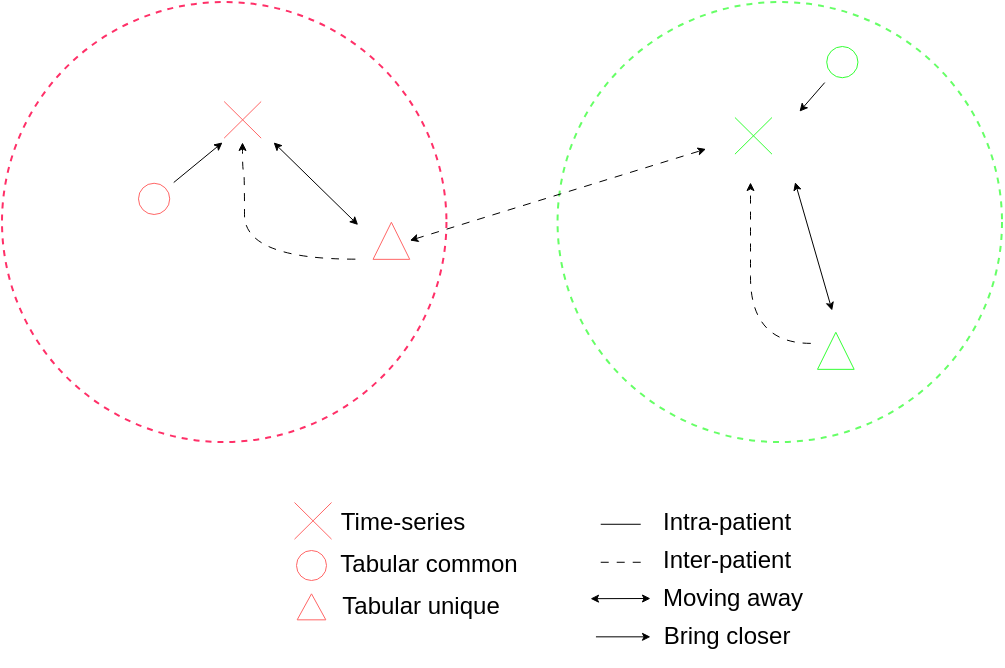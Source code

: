 <mxfile version="25.0.3">
  <diagram name="Page-1" id="BeS-8dZvzgRyUmwv3kp0">
    <mxGraphModel dx="561" dy="348" grid="1" gridSize="10" guides="1" tooltips="1" connect="1" arrows="1" fold="1" page="1" pageScale="1" pageWidth="827" pageHeight="1169" math="0" shadow="0">
      <root>
        <mxCell id="0" />
        <mxCell id="1" parent="0" />
        <mxCell id="qxaNI2jQHCd072IgQ3Vt-19" value="" style="ellipse;whiteSpace=wrap;html=1;fillColor=none;dashed=1;strokeColor=#66FF66;" vertex="1" parent="1">
          <mxGeometry x="427.778" y="240" width="222.222" height="220" as="geometry" />
        </mxCell>
        <mxCell id="virhV7JLDFXRvlYUsdHr-1" value="" style="ellipse;whiteSpace=wrap;html=1;fillColor=none;dashed=1;strokeColor=#FF3068;" parent="1" vertex="1">
          <mxGeometry x="150" y="240" width="222.222" height="220" as="geometry" />
        </mxCell>
        <mxCell id="qxaNI2jQHCd072IgQ3Vt-2" value="" style="ellipse;whiteSpace=wrap;html=1;aspect=fixed;pointerEvents=0;align=center;verticalAlign=top;fontFamily=Helvetica;fontSize=12;fontColor=default;fillColor=none;gradientColor=none;strokeWidth=0.5;strokeColor=#FF6666;" vertex="1" parent="1">
          <mxGeometry x="217.996" y="330.383" width="15.614" height="15.614" as="geometry" />
        </mxCell>
        <mxCell id="qxaNI2jQHCd072IgQ3Vt-8" value="" style="endArrow=none;html=1;rounded=0;fontFamily=Helvetica;fontSize=12;fontColor=default;strokeWidth=0.5;strokeColor=#FF6666;" edge="1" parent="1">
          <mxGeometry width="50" height="50" relative="1" as="geometry">
            <mxPoint x="260.815" y="307.833" as="sourcePoint" />
            <mxPoint x="279.333" y="289.5" as="targetPoint" />
          </mxGeometry>
        </mxCell>
        <mxCell id="qxaNI2jQHCd072IgQ3Vt-9" value="" style="endArrow=none;html=1;rounded=0;fontFamily=Helvetica;fontSize=12;fontColor=default;strokeWidth=0.5;strokeColor=#FF6666;" edge="1" parent="1">
          <mxGeometry width="50" height="50" relative="1" as="geometry">
            <mxPoint x="279.333" y="307.833" as="sourcePoint" />
            <mxPoint x="260.815" y="289.5" as="targetPoint" />
            <Array as="points">
              <mxPoint x="260.815" y="289.5" />
            </Array>
          </mxGeometry>
        </mxCell>
        <mxCell id="qxaNI2jQHCd072IgQ3Vt-10" value="" style="triangle;whiteSpace=wrap;html=1;pointerEvents=0;align=center;verticalAlign=top;fontFamily=Helvetica;fontSize=12;fontColor=default;fillColor=none;gradientColor=none;rotation=-90;strokeWidth=0.5;strokeColor=#FF6666;" vertex="1" parent="1">
          <mxGeometry x="335.185" y="350" width="18.519" height="18.333" as="geometry" />
        </mxCell>
        <mxCell id="qxaNI2jQHCd072IgQ3Vt-13" value="" style="ellipse;whiteSpace=wrap;html=1;aspect=fixed;pointerEvents=0;align=center;verticalAlign=top;fontFamily=Helvetica;fontSize=12;fontColor=default;fillColor=none;gradientColor=none;strokeWidth=0.5;strokeColor=#33FF33;" vertex="1" parent="1">
          <mxGeometry x="562.111" y="262.003" width="15.614" height="15.614" as="geometry" />
        </mxCell>
        <mxCell id="qxaNI2jQHCd072IgQ3Vt-14" value="" style="endArrow=none;html=1;rounded=0;fontFamily=Helvetica;fontSize=12;fontColor=default;strokeWidth=0.5;strokeColor=#33FF33;" edge="1" parent="1">
          <mxGeometry width="50" height="50" relative="1" as="geometry">
            <mxPoint x="516.222" y="315.833" as="sourcePoint" />
            <mxPoint x="534.741" y="297.5" as="targetPoint" />
          </mxGeometry>
        </mxCell>
        <mxCell id="qxaNI2jQHCd072IgQ3Vt-15" value="" style="endArrow=none;html=1;rounded=0;fontFamily=Helvetica;fontSize=12;fontColor=default;strokeWidth=0.5;strokeColor=#33FF33;" edge="1" parent="1">
          <mxGeometry width="50" height="50" relative="1" as="geometry">
            <mxPoint x="534.741" y="315.833" as="sourcePoint" />
            <mxPoint x="516.222" y="297.5" as="targetPoint" />
            <Array as="points">
              <mxPoint x="516.222" y="297.5" />
            </Array>
          </mxGeometry>
        </mxCell>
        <mxCell id="qxaNI2jQHCd072IgQ3Vt-16" value="" style="triangle;whiteSpace=wrap;html=1;pointerEvents=0;align=center;verticalAlign=top;fontFamily=Helvetica;fontSize=12;fontColor=default;fillColor=none;gradientColor=none;rotation=-90;strokeWidth=0.5;strokeColor=#33FF33;" vertex="1" parent="1">
          <mxGeometry x="557.407" y="405" width="18.519" height="18.333" as="geometry" />
        </mxCell>
        <mxCell id="qxaNI2jQHCd072IgQ3Vt-17" value="" style="endArrow=classic;startArrow=classic;html=1;rounded=0;fontFamily=Helvetica;fontSize=12;fontColor=default;strokeWidth=0.5;endSize=3;startSize=3;exitX=0.61;exitY=0.318;exitDx=0;exitDy=0;exitPerimeter=0;" edge="1" parent="1" source="virhV7JLDFXRvlYUsdHr-1">
          <mxGeometry width="50" height="50" relative="1" as="geometry">
            <mxPoint x="285.463" y="324.333" as="sourcePoint" />
            <mxPoint x="327.787" y="351.243" as="targetPoint" />
          </mxGeometry>
        </mxCell>
        <mxCell id="qxaNI2jQHCd072IgQ3Vt-18" value="" style="endArrow=classic;startArrow=classic;html=1;rounded=0;fontFamily=Helvetica;fontSize=12;fontColor=default;strokeWidth=0.5;endSize=3;startSize=3;" edge="1" parent="1">
          <mxGeometry width="50" height="50" relative="1" as="geometry">
            <mxPoint x="564.815" y="394" as="sourcePoint" />
            <mxPoint x="546.296" y="329.833" as="targetPoint" />
          </mxGeometry>
        </mxCell>
        <mxCell id="qxaNI2jQHCd072IgQ3Vt-20" value="" style="endArrow=classic;startArrow=classic;html=1;rounded=0;fontFamily=Helvetica;fontSize=12;fontColor=default;strokeWidth=0.5;endSize=3;startSize=3;entryX=0.333;entryY=0.333;entryDx=0;entryDy=0;entryPerimeter=0;dashed=1;dashPattern=8 8;" edge="1" parent="1" target="qxaNI2jQHCd072IgQ3Vt-19">
          <mxGeometry width="50" height="50" relative="1" as="geometry">
            <mxPoint x="353.704" y="359.002" as="sourcePoint" />
            <mxPoint x="446.296" y="359.002" as="targetPoint" />
          </mxGeometry>
        </mxCell>
        <mxCell id="qxaNI2jQHCd072IgQ3Vt-22" value="" style="endArrow=none;html=1;rounded=0;fontFamily=Helvetica;fontSize=12;fontColor=default;strokeWidth=0.5;strokeColor=#FF6666;" edge="1" parent="1">
          <mxGeometry width="50" height="50" relative="1" as="geometry">
            <mxPoint x="296.005" y="508.333" as="sourcePoint" />
            <mxPoint x="314.523" y="490" as="targetPoint" />
          </mxGeometry>
        </mxCell>
        <mxCell id="qxaNI2jQHCd072IgQ3Vt-23" value="" style="endArrow=none;html=1;rounded=0;fontFamily=Helvetica;fontSize=12;fontColor=default;strokeWidth=0.5;strokeColor=#FF6666;" edge="1" parent="1">
          <mxGeometry width="50" height="50" relative="1" as="geometry">
            <mxPoint x="314.523" y="508.333" as="sourcePoint" />
            <mxPoint x="296.005" y="490" as="targetPoint" />
            <Array as="points">
              <mxPoint x="296.005" y="490" />
            </Array>
          </mxGeometry>
        </mxCell>
        <mxCell id="qxaNI2jQHCd072IgQ3Vt-24" value="Time-series" style="text;html=1;align=center;verticalAlign=middle;resizable=0;points=[];autosize=1;strokeColor=none;fillColor=none;fontFamily=Helvetica;fontSize=12;fontColor=default;" vertex="1" parent="1">
          <mxGeometry x="305" y="485" width="90" height="30" as="geometry" />
        </mxCell>
        <mxCell id="qxaNI2jQHCd072IgQ3Vt-25" value="" style="ellipse;whiteSpace=wrap;html=1;aspect=fixed;pointerEvents=0;align=center;verticalAlign=top;fontFamily=Helvetica;fontSize=12;fontColor=default;fillColor=none;gradientColor=none;strokeWidth=0.5;strokeColor=#FF6666;" vertex="1" parent="1">
          <mxGeometry x="297" y="514" width="15" height="15" as="geometry" />
        </mxCell>
        <mxCell id="qxaNI2jQHCd072IgQ3Vt-26" value="Tabular common" style="text;html=1;align=center;verticalAlign=middle;resizable=0;points=[];autosize=1;strokeColor=none;fillColor=none;fontFamily=Helvetica;fontSize=12;fontColor=default;" vertex="1" parent="1">
          <mxGeometry x="308" y="505.5" width="110" height="30" as="geometry" />
        </mxCell>
        <mxCell id="qxaNI2jQHCd072IgQ3Vt-27" value="" style="triangle;whiteSpace=wrap;html=1;pointerEvents=0;align=center;verticalAlign=top;fontFamily=Helvetica;fontSize=12;fontColor=default;fillColor=none;gradientColor=none;rotation=-90;strokeWidth=0.5;strokeColor=#FF6666;" vertex="1" parent="1">
          <mxGeometry x="298" y="535" width="13" height="14.33" as="geometry" />
        </mxCell>
        <mxCell id="qxaNI2jQHCd072IgQ3Vt-28" value="Tabular unique" style="text;html=1;align=center;verticalAlign=middle;resizable=0;points=[];autosize=1;strokeColor=none;fillColor=none;fontFamily=Helvetica;fontSize=12;fontColor=default;" vertex="1" parent="1">
          <mxGeometry x="309" y="527.17" width="100" height="30" as="geometry" />
        </mxCell>
        <mxCell id="qxaNI2jQHCd072IgQ3Vt-30" value="Intra-patient" style="text;html=1;align=center;verticalAlign=middle;resizable=0;points=[];autosize=1;strokeColor=none;fillColor=none;fontFamily=Helvetica;fontSize=12;fontColor=default;" vertex="1" parent="1">
          <mxGeometry x="467.11" y="485" width="90" height="30" as="geometry" />
        </mxCell>
        <mxCell id="qxaNI2jQHCd072IgQ3Vt-32" value="Inter-patient" style="text;html=1;align=center;verticalAlign=middle;resizable=0;points=[];autosize=1;strokeColor=none;fillColor=none;fontFamily=Helvetica;fontSize=12;fontColor=default;" vertex="1" parent="1">
          <mxGeometry x="467.11" y="504" width="90" height="30" as="geometry" />
        </mxCell>
        <mxCell id="qxaNI2jQHCd072IgQ3Vt-33" value="" style="endArrow=classic;html=1;rounded=0;fontFamily=Helvetica;fontSize=12;fontColor=default;endSize=3;strokeWidth=0.5;exitX=0.495;exitY=0.591;exitDx=0;exitDy=0;exitPerimeter=0;entryX=0.495;entryY=0.318;entryDx=0;entryDy=0;entryPerimeter=0;" edge="1" parent="1" target="virhV7JLDFXRvlYUsdHr-1">
          <mxGeometry width="50" height="50" relative="1" as="geometry">
            <mxPoint x="235.61" y="330" as="sourcePoint" />
            <mxPoint x="255.61" y="309.98" as="targetPoint" />
          </mxGeometry>
        </mxCell>
        <mxCell id="qxaNI2jQHCd072IgQ3Vt-34" value="" style="endArrow=classic;html=1;rounded=0;fontFamily=Helvetica;fontSize=12;fontColor=default;endSize=3;strokeWidth=0.5;entryX=0.495;entryY=0.318;entryDx=0;entryDy=0;entryPerimeter=0;exitX=0.595;exitY=0.182;exitDx=0;exitDy=0;exitPerimeter=0;" edge="1" parent="1">
          <mxGeometry width="50" height="50" relative="1" as="geometry">
            <mxPoint x="561.11" y="280.04" as="sourcePoint" />
            <mxPoint x="548.5" y="294.55" as="targetPoint" />
          </mxGeometry>
        </mxCell>
        <mxCell id="qxaNI2jQHCd072IgQ3Vt-38" value="" style="endArrow=classic;html=1;rounded=0;fontFamily=Helvetica;fontSize=12;fontColor=default;edgeStyle=orthogonalEdgeStyle;curved=1;strokeWidth=0.5;endSize=3;exitX=0.242;exitY=0.064;exitDx=0;exitDy=0;exitPerimeter=0;entryX=0.54;entryY=0.318;entryDx=0;entryDy=0;entryPerimeter=0;dashed=1;dashPattern=8 8;" edge="1" parent="1" target="virhV7JLDFXRvlYUsdHr-1">
          <mxGeometry width="50" height="50" relative="1" as="geometry">
            <mxPoint x="326.451" y="368.334" as="sourcePoint" />
            <mxPoint x="270" y="314.39" as="targetPoint" />
            <Array as="points">
              <mxPoint x="271" y="368" />
              <mxPoint x="271" y="324" />
              <mxPoint x="270" y="324" />
            </Array>
          </mxGeometry>
        </mxCell>
        <mxCell id="qxaNI2jQHCd072IgQ3Vt-40" value="" style="endArrow=classic;startArrow=classic;html=1;rounded=0;fontFamily=Helvetica;fontSize=12;fontColor=default;strokeWidth=0.5;endSize=3;startSize=3;" edge="1" parent="1">
          <mxGeometry width="50" height="50" relative="1" as="geometry">
            <mxPoint x="444.003" y="538.093" as="sourcePoint" />
            <mxPoint x="474" y="538" as="targetPoint" />
          </mxGeometry>
        </mxCell>
        <mxCell id="qxaNI2jQHCd072IgQ3Vt-42" value="" style="endArrow=classic;html=1;rounded=0;fontFamily=Helvetica;fontSize=12;fontColor=default;endSize=3;strokeWidth=0.5;exitX=0.495;exitY=0.591;exitDx=0;exitDy=0;exitPerimeter=0;" edge="1" parent="1">
          <mxGeometry width="50" height="50" relative="1" as="geometry">
            <mxPoint x="446.72" y="557.17" as="sourcePoint" />
            <mxPoint x="474" y="557.17" as="targetPoint" />
          </mxGeometry>
        </mxCell>
        <mxCell id="qxaNI2jQHCd072IgQ3Vt-44" value="Bring closer" style="text;html=1;align=center;verticalAlign=middle;resizable=0;points=[];autosize=1;strokeColor=none;fillColor=none;fontFamily=Helvetica;fontSize=12;fontColor=default;" vertex="1" parent="1">
          <mxGeometry x="467.41" y="542" width="90" height="30" as="geometry" />
        </mxCell>
        <mxCell id="qxaNI2jQHCd072IgQ3Vt-45" value="Moving away" style="text;html=1;align=center;verticalAlign=middle;resizable=0;points=[];autosize=1;strokeColor=none;fillColor=none;fontFamily=Helvetica;fontSize=12;fontColor=default;" vertex="1" parent="1">
          <mxGeometry x="470.41" y="523" width="90" height="30" as="geometry" />
        </mxCell>
        <mxCell id="qxaNI2jQHCd072IgQ3Vt-46" value="" style="endArrow=classic;html=1;rounded=0;fontFamily=Helvetica;fontSize=12;fontColor=default;edgeStyle=orthogonalEdgeStyle;curved=1;strokeWidth=0.5;endSize=3;exitX=0.55;exitY=0.773;exitDx=0;exitDy=0;exitPerimeter=0;dashed=1;dashPattern=8 8;" edge="1" parent="1">
          <mxGeometry width="50" height="50" relative="1" as="geometry">
            <mxPoint x="554.15" y="410.44" as="sourcePoint" />
            <mxPoint x="524" y="330" as="targetPoint" />
            <Array as="points">
              <mxPoint x="524" y="410" />
              <mxPoint x="524" y="344" />
              <mxPoint x="524" y="344" />
            </Array>
          </mxGeometry>
        </mxCell>
        <mxCell id="qxaNI2jQHCd072IgQ3Vt-47" value="" style="endArrow=none;html=1;rounded=0;fontFamily=Helvetica;fontSize=12;fontColor=default;strokeWidth=0.5;" edge="1" parent="1">
          <mxGeometry width="50" height="50" relative="1" as="geometry">
            <mxPoint x="449.11" y="500.89" as="sourcePoint" />
            <mxPoint x="469.11" y="500.89" as="targetPoint" />
          </mxGeometry>
        </mxCell>
        <mxCell id="qxaNI2jQHCd072IgQ3Vt-48" value="" style="endArrow=none;html=1;rounded=0;fontFamily=Helvetica;fontSize=12;fontColor=default;strokeWidth=0.5;dashed=1;dashPattern=8 8;" edge="1" parent="1">
          <mxGeometry width="50" height="50" relative="1" as="geometry">
            <mxPoint x="449.11" y="519.89" as="sourcePoint" />
            <mxPoint x="469.11" y="519.89" as="targetPoint" />
          </mxGeometry>
        </mxCell>
      </root>
    </mxGraphModel>
  </diagram>
</mxfile>
